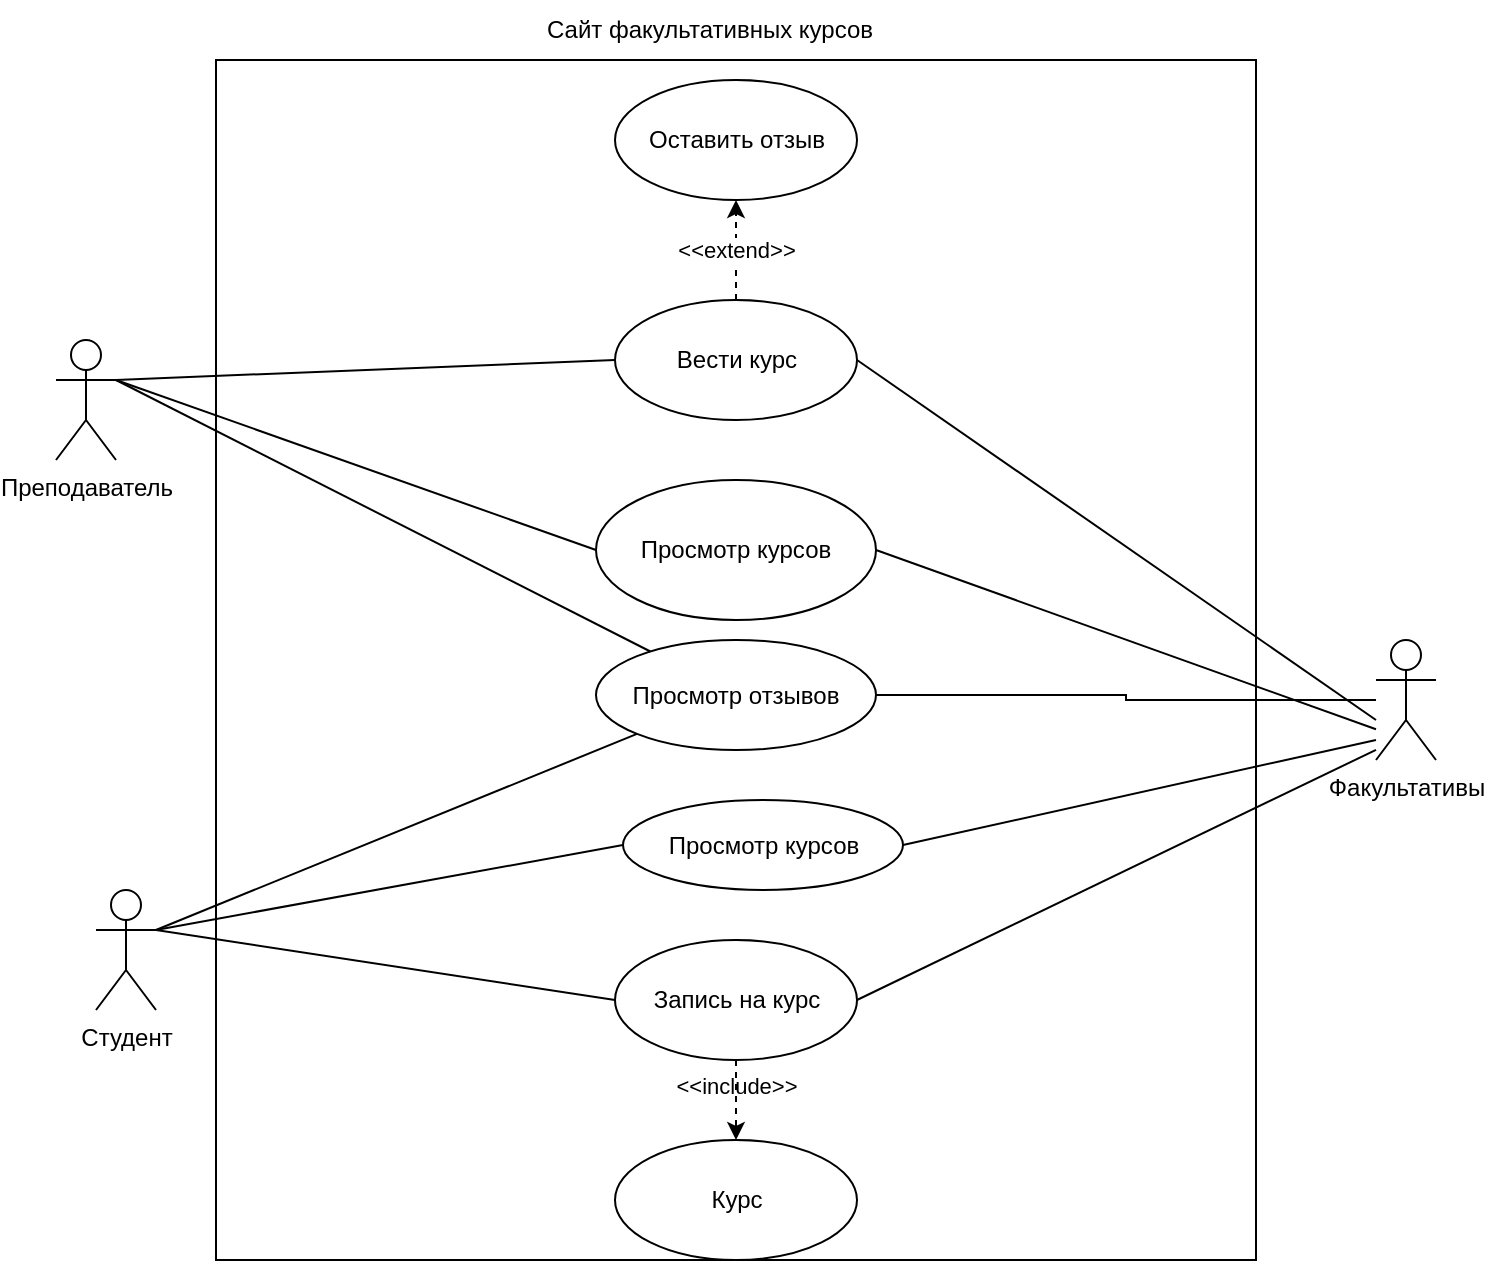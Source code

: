 <mxfile version="26.0.3">
  <diagram id="M13nzgHDiBsrt1ZgYOBN" name="Страница 1">
    <mxGraphModel dx="1290" dy="611" grid="1" gridSize="10" guides="1" tooltips="1" connect="1" arrows="1" fold="1" page="1" pageScale="1" pageWidth="827" pageHeight="1169" math="0" shadow="0">
      <root>
        <mxCell id="0" />
        <mxCell id="1" parent="0" />
        <mxCell id="l2btpocBM2kwRpMdsqXY-9" value="" style="rounded=0;whiteSpace=wrap;html=1;fillColor=none;" parent="1" vertex="1">
          <mxGeometry x="180" y="250" width="520" height="600" as="geometry" />
        </mxCell>
        <mxCell id="fY_PwHqfxWm9hgMFCMMJ-108" value="Сайт факультативных курсов" style="text;html=1;strokeColor=none;fillColor=none;align=center;verticalAlign=middle;whiteSpace=wrap;rounded=0;shadow=0;glass=0;sketch=0;strokeWidth=1;movable=1;resizable=1;rotatable=1;deletable=1;editable=1;connectable=1;locked=0;" parent="1" vertex="1">
          <mxGeometry x="330" y="220" width="193.5" height="30" as="geometry" />
        </mxCell>
        <mxCell id="l2btpocBM2kwRpMdsqXY-12" style="rounded=0;orthogonalLoop=1;jettySize=auto;html=1;exitX=1;exitY=0.333;exitDx=0;exitDy=0;exitPerimeter=0;entryX=0;entryY=0.5;entryDx=0;entryDy=0;endArrow=none;endFill=0;" parent="1" source="fY_PwHqfxWm9hgMFCMMJ-110" target="l2btpocBM2kwRpMdsqXY-6" edge="1">
          <mxGeometry relative="1" as="geometry" />
        </mxCell>
        <mxCell id="fY_PwHqfxWm9hgMFCMMJ-110" value="Преподаватель" style="shape=umlActor;verticalLabelPosition=bottom;verticalAlign=top;html=1;outlineConnect=0;shadow=0;glass=0;sketch=0;strokeColor=default;strokeWidth=1;fillColor=default;gradientColor=none;" parent="1" vertex="1">
          <mxGeometry x="100" y="390" width="30" height="60" as="geometry" />
        </mxCell>
        <mxCell id="fY_PwHqfxWm9hgMFCMMJ-111" value="Студент" style="shape=umlActor;verticalLabelPosition=bottom;verticalAlign=top;html=1;outlineConnect=0;shadow=0;glass=0;sketch=0;strokeColor=default;strokeWidth=1;fillColor=default;gradientColor=none;" parent="1" vertex="1">
          <mxGeometry x="120" y="665" width="30" height="60" as="geometry" />
        </mxCell>
        <mxCell id="l2btpocBM2kwRpMdsqXY-1" style="edgeStyle=orthogonalEdgeStyle;rounded=0;orthogonalLoop=1;jettySize=auto;html=1;entryX=1;entryY=0.5;entryDx=0;entryDy=0;endArrow=none;endFill=0;" parent="1" source="dTrDrg-PLD4O0svyLezm-3" target="fY_PwHqfxWm9hgMFCMMJ-130" edge="1">
          <mxGeometry relative="1" as="geometry">
            <mxPoint x="760" y="590" as="sourcePoint" />
          </mxGeometry>
        </mxCell>
        <mxCell id="l2btpocBM2kwRpMdsqXY-5" style="rounded=0;orthogonalLoop=1;jettySize=auto;html=1;entryX=1;entryY=0.5;entryDx=0;entryDy=0;endArrow=none;endFill=0;" parent="1" target="fY_PwHqfxWm9hgMFCMMJ-113" edge="1">
          <mxGeometry relative="1" as="geometry">
            <mxPoint x="760" y="594.918" as="sourcePoint" />
          </mxGeometry>
        </mxCell>
        <mxCell id="l2btpocBM2kwRpMdsqXY-11" style="rounded=0;orthogonalLoop=1;jettySize=auto;html=1;entryX=1;entryY=0.5;entryDx=0;entryDy=0;endArrow=none;endFill=0;" parent="1" target="l2btpocBM2kwRpMdsqXY-6" edge="1">
          <mxGeometry relative="1" as="geometry">
            <mxPoint x="760" y="584.623" as="sourcePoint" />
          </mxGeometry>
        </mxCell>
        <mxCell id="l2btpocBM2kwRpMdsqXY-3" value="&lt;span style=&quot;color: rgb(0, 0, 0); font-family: Helvetica; font-size: 11px; font-style: normal; font-variant-ligatures: normal; font-variant-caps: normal; font-weight: 400; letter-spacing: normal; orphans: 2; text-align: center; text-indent: 0px; text-transform: none; widows: 2; word-spacing: 0px; -webkit-text-stroke-width: 0px; white-space: nowrap; text-decoration-thickness: initial; text-decoration-style: initial; text-decoration-color: initial; float: none; display: inline !important;&quot;&gt;&amp;lt;&amp;lt;include&amp;gt;&amp;gt;&lt;/span&gt;&lt;div&gt;&lt;br/&gt;&lt;/div&gt;" style="edgeStyle=orthogonalEdgeStyle;rounded=0;orthogonalLoop=1;jettySize=auto;html=1;entryX=0.5;entryY=0;entryDx=0;entryDy=0;labelBackgroundColor=none;dashed=1;" parent="1" source="fY_PwHqfxWm9hgMFCMMJ-113" target="fY_PwHqfxWm9hgMFCMMJ-115" edge="1">
          <mxGeometry relative="1" as="geometry" />
        </mxCell>
        <mxCell id="fY_PwHqfxWm9hgMFCMMJ-113" value="Запись на курс" style="ellipse;whiteSpace=wrap;html=1;shadow=0;glass=0;sketch=0;strokeColor=default;strokeWidth=1;fillColor=default;gradientColor=none;" parent="1" vertex="1">
          <mxGeometry x="379.5" y="690" width="121" height="60" as="geometry" />
        </mxCell>
        <mxCell id="fY_PwHqfxWm9hgMFCMMJ-114" value="" style="endArrow=none;html=1;strokeWidth=1;curved=1;exitX=1;exitY=0.333;exitDx=0;exitDy=0;exitPerimeter=0;entryX=0;entryY=0.5;entryDx=0;entryDy=0;" parent="1" source="fY_PwHqfxWm9hgMFCMMJ-111" target="fY_PwHqfxWm9hgMFCMMJ-113" edge="1">
          <mxGeometry width="50" height="50" relative="1" as="geometry">
            <mxPoint x="80" y="625" as="sourcePoint" />
            <mxPoint x="130" y="575" as="targetPoint" />
          </mxGeometry>
        </mxCell>
        <mxCell id="fY_PwHqfxWm9hgMFCMMJ-115" value="Курс" style="ellipse;whiteSpace=wrap;html=1;shadow=0;glass=0;sketch=0;strokeColor=default;strokeWidth=1;fillColor=default;gradientColor=none;" parent="1" vertex="1">
          <mxGeometry x="379.5" y="790" width="121" height="60" as="geometry" />
        </mxCell>
        <mxCell id="l2btpocBM2kwRpMdsqXY-13" value="&amp;lt;&amp;lt;extend&amp;gt;&amp;gt;" style="rounded=0;orthogonalLoop=1;jettySize=auto;html=1;entryX=0.5;entryY=1;entryDx=0;entryDy=0;dashed=1;" parent="1" source="fY_PwHqfxWm9hgMFCMMJ-121" target="fY_PwHqfxWm9hgMFCMMJ-125" edge="1">
          <mxGeometry relative="1" as="geometry" />
        </mxCell>
        <mxCell id="fY_PwHqfxWm9hgMFCMMJ-121" value="Вести курс" style="ellipse;whiteSpace=wrap;html=1;shadow=0;glass=0;sketch=0;strokeColor=default;strokeWidth=1;fillColor=default;gradientColor=none;" parent="1" vertex="1">
          <mxGeometry x="379.5" y="370" width="121" height="60" as="geometry" />
        </mxCell>
        <mxCell id="fY_PwHqfxWm9hgMFCMMJ-122" value="" style="endArrow=none;html=1;strokeWidth=1;curved=1;exitX=1;exitY=0.333;exitDx=0;exitDy=0;exitPerimeter=0;entryX=0;entryY=0.5;entryDx=0;entryDy=0;" parent="1" source="fY_PwHqfxWm9hgMFCMMJ-110" target="fY_PwHqfxWm9hgMFCMMJ-121" edge="1">
          <mxGeometry width="50" height="50" relative="1" as="geometry">
            <mxPoint x="200" y="440" as="sourcePoint" />
            <mxPoint x="240.0" y="440" as="targetPoint" />
          </mxGeometry>
        </mxCell>
        <mxCell id="fY_PwHqfxWm9hgMFCMMJ-125" value="Оставить отзыв" style="ellipse;whiteSpace=wrap;html=1;shadow=0;glass=0;sketch=0;strokeColor=default;strokeWidth=1;fillColor=default;gradientColor=none;" parent="1" vertex="1">
          <mxGeometry x="379.5" y="260" width="121" height="60" as="geometry" />
        </mxCell>
        <mxCell id="fY_PwHqfxWm9hgMFCMMJ-129" value="" style="endArrow=none;html=1;strokeWidth=1;curved=1;exitX=1;exitY=0.5;exitDx=0;exitDy=0;entryX=0;entryY=0.333;entryDx=0;entryDy=0;entryPerimeter=0;" parent="1" source="fY_PwHqfxWm9hgMFCMMJ-121" edge="1">
          <mxGeometry width="50" height="50" relative="1" as="geometry">
            <mxPoint x="681" y="320" as="sourcePoint" />
            <mxPoint x="760" y="580" as="targetPoint" />
          </mxGeometry>
        </mxCell>
        <mxCell id="fY_PwHqfxWm9hgMFCMMJ-130" value="Просмотр отзывов" style="ellipse;whiteSpace=wrap;html=1;shadow=0;glass=0;sketch=0;strokeColor=default;strokeWidth=1;fillColor=default;gradientColor=none;" parent="1" vertex="1">
          <mxGeometry x="370" y="540" width="140" height="55" as="geometry" />
        </mxCell>
        <mxCell id="fY_PwHqfxWm9hgMFCMMJ-131" value="" style="endArrow=none;html=1;strokeWidth=1;curved=1;" parent="1" target="fY_PwHqfxWm9hgMFCMMJ-130" edge="1">
          <mxGeometry width="50" height="50" relative="1" as="geometry">
            <mxPoint x="130" y="410" as="sourcePoint" />
            <mxPoint x="200.0" y="420" as="targetPoint" />
          </mxGeometry>
        </mxCell>
        <mxCell id="fY_PwHqfxWm9hgMFCMMJ-132" value="" style="endArrow=none;html=1;strokeWidth=1;curved=1;exitX=1;exitY=0.333;exitDx=0;exitDy=0;exitPerimeter=0;entryX=0;entryY=1;entryDx=0;entryDy=0;" parent="1" source="fY_PwHqfxWm9hgMFCMMJ-111" target="fY_PwHqfxWm9hgMFCMMJ-130" edge="1">
          <mxGeometry width="50" height="50" relative="1" as="geometry">
            <mxPoint x="160" y="695" as="sourcePoint" />
            <mxPoint x="200.0" y="695" as="targetPoint" />
          </mxGeometry>
        </mxCell>
        <mxCell id="l2btpocBM2kwRpMdsqXY-6" value="Просмотр курсов" style="ellipse;whiteSpace=wrap;html=1;shadow=0;glass=0;sketch=0;strokeColor=default;strokeWidth=1;fillColor=default;gradientColor=none;" parent="1" vertex="1">
          <mxGeometry x="370" y="460" width="140" height="70" as="geometry" />
        </mxCell>
        <mxCell id="dTrDrg-PLD4O0svyLezm-3" value="&lt;div&gt;Факультативы&lt;/div&gt;" style="shape=umlActor;verticalLabelPosition=bottom;verticalAlign=top;html=1;outlineConnect=0;" vertex="1" parent="1">
          <mxGeometry x="760" y="540" width="30" height="60" as="geometry" />
        </mxCell>
        <mxCell id="dTrDrg-PLD4O0svyLezm-6" value="Просмотр курсов" style="ellipse;whiteSpace=wrap;html=1;shadow=0;glass=0;sketch=0;strokeColor=default;strokeWidth=1;fillColor=default;gradientColor=none;" vertex="1" parent="1">
          <mxGeometry x="383.5" y="620" width="140" height="45" as="geometry" />
        </mxCell>
        <mxCell id="dTrDrg-PLD4O0svyLezm-7" value="" style="endArrow=none;html=1;rounded=0;exitX=1;exitY=0.333;exitDx=0;exitDy=0;exitPerimeter=0;entryX=0;entryY=0.5;entryDx=0;entryDy=0;" edge="1" parent="1" source="fY_PwHqfxWm9hgMFCMMJ-111" target="dTrDrg-PLD4O0svyLezm-6">
          <mxGeometry width="50" height="50" relative="1" as="geometry">
            <mxPoint x="590" y="640" as="sourcePoint" />
            <mxPoint x="640" y="590" as="targetPoint" />
          </mxGeometry>
        </mxCell>
        <mxCell id="dTrDrg-PLD4O0svyLezm-8" value="" style="endArrow=none;html=1;rounded=0;exitX=1;exitY=0.5;exitDx=0;exitDy=0;" edge="1" parent="1" source="dTrDrg-PLD4O0svyLezm-6">
          <mxGeometry width="50" height="50" relative="1" as="geometry">
            <mxPoint x="590" y="640" as="sourcePoint" />
            <mxPoint x="760" y="590" as="targetPoint" />
          </mxGeometry>
        </mxCell>
      </root>
    </mxGraphModel>
  </diagram>
</mxfile>
